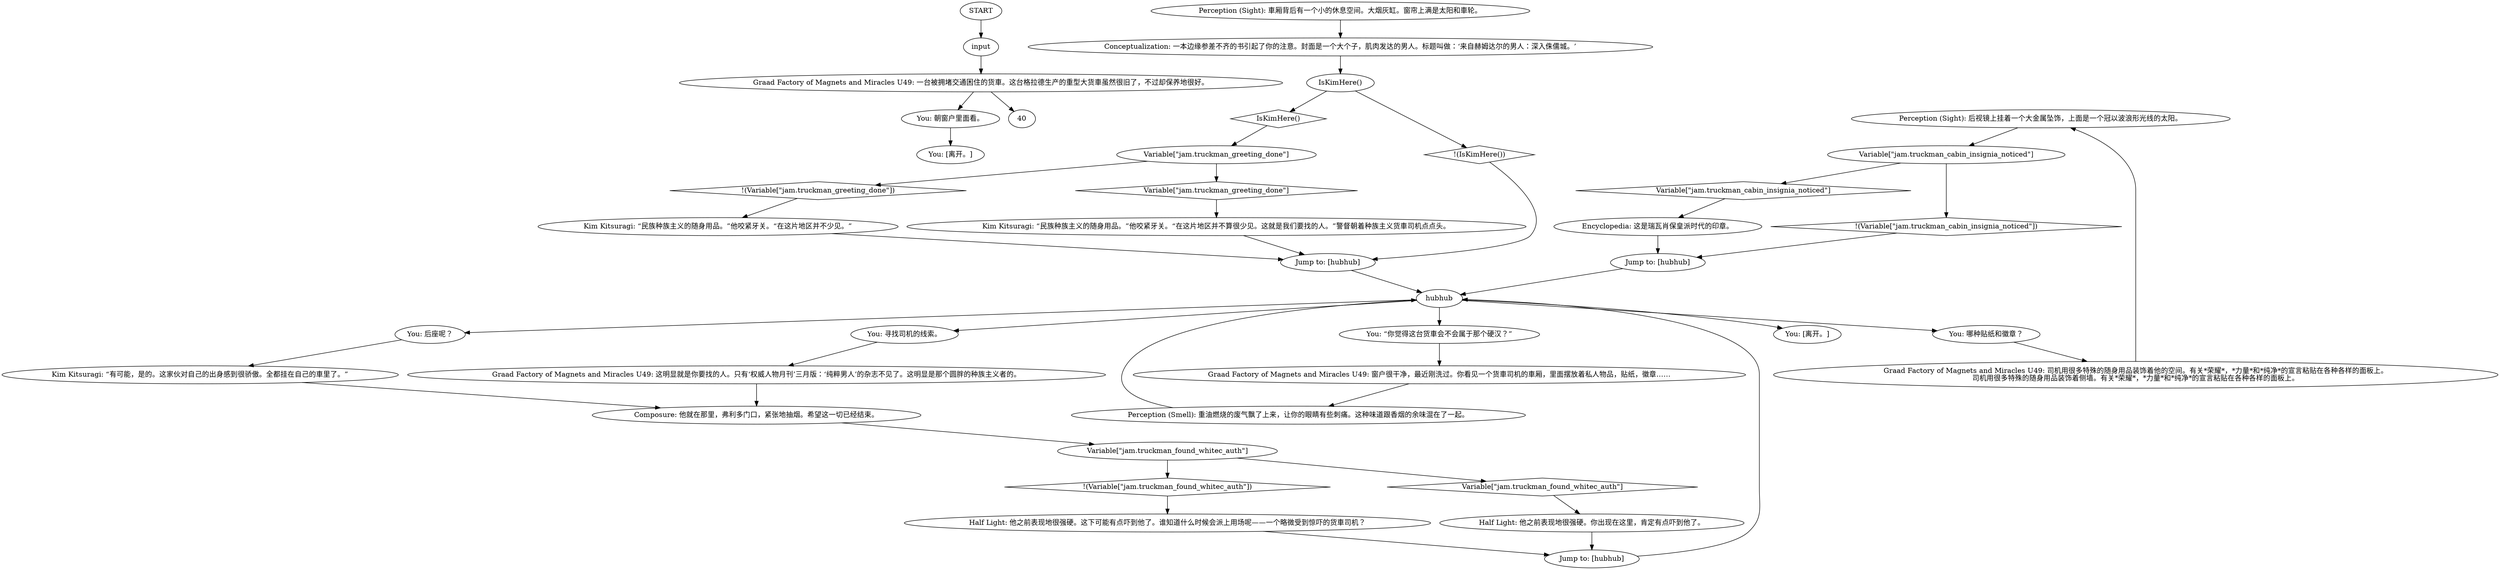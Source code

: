 # JAM / RACIST CABIN
# You can view the racist lorryman's cabin to get a load of his racist paraphernalia.
# ==================================================
digraph G {
	  0 [label="START"];
	  1 [label="input"];
	  2 [label="You: 朝窗户里面看。"];
	  3 [label="Perception (Sight): 后视镜上挂着一个大金属坠饰，上面是一个冠以波浪形光线的太阳。"];
	  4 [label="Variable[\"jam.truckman_found_whitec_auth\"]"];
	  5 [label="Variable[\"jam.truckman_found_whitec_auth\"]", shape=diamond];
	  6 [label="!(Variable[\"jam.truckman_found_whitec_auth\"])", shape=diamond];
	  7 [label="Encyclopedia: 这是瑞瓦肖保皇派时代的印章。"];
	  8 [label="Jump to: [hubhub]"];
	  9 [label="Half Light: 他之前表现地很强硬。你出现在这里，肯定有点吓到他了。"];
	  10 [label="You: [离开。]"];
	  11 [label="Graad Factory of Magnets and Miracles U49: 这明显就是你要找的人。只有‘权威人物月刊’三月版：‘纯粹男人’的杂志不见了。这明显是那个圆胖的种族主义者的。"];
	  12 [label="You: 哪种贴纸和徽章？"];
	  13 [label="Variable[\"jam.truckman_greeting_done\"]"];
	  14 [label="Variable[\"jam.truckman_greeting_done\"]", shape=diamond];
	  15 [label="!(Variable[\"jam.truckman_greeting_done\"])", shape=diamond];
	  16 [label="You: 后座呢？"];
	  17 [label="You: 寻找司机的线索。"];
	  18 [label="hubhub"];
	  19 [label="Graad Factory of Magnets and Miracles U49: 一台被拥堵交通困住的货車。这台格拉德生产的重型大货車虽然很旧了，不过却保养地很好。"];
	  20 [label="Kim Kitsuragi: “民族种族主义的随身用品。”他咬紧牙关。“在这片地区并不少见。”"];
	  21 [label="Kim Kitsuragi: “民族种族主义的随身用品。”他咬紧牙关。“在这片地区并不算很少见。这就是我们要找的人。”警督朝着种族主义货車司机点点头。"];
	  22 [label="Jump to: [hubhub]"];
	  23 [label="Graad Factory of Magnets and Miracles U49: 司机用很多特殊的随身用品装饰着他的空间。有关*荣耀*，*力量*和*纯净*的宣言粘贴在各种各样的面板上。\n司机用很多特殊的随身用品装饰着侧墙。有关*荣耀*，*力量*和*纯净*的宣言粘贴在各种各样的面板上。"];
	  24 [label="Conceptualization: 一本边缘参差不齐的书引起了你的注意。封面是一个大个子，肌肉发达的男人。标题叫做：‘来自赫姆达尔的男人：深入侏儒城。’"];
	  25 [label="Perception (Smell): 重油燃烧的废气飘了上来，让你的眼睛有些刺痛。这种味道跟香烟的余味混在了一起。"];
	  26 [label="Jump to: [hubhub]"];
	  27 [label="IsKimHere()"];
	  28 [label="IsKimHere()", shape=diamond];
	  29 [label="!(IsKimHere())", shape=diamond];
	  30 [label="Half Light: 他之前表现地很强硬。这下可能有点吓到他了。谁知道什么时候会派上用场呢——一个略微受到惊吓的货車司机？"];
	  31 [label="Variable[\"jam.truckman_cabin_insignia_noticed\"]"];
	  32 [label="Variable[\"jam.truckman_cabin_insignia_noticed\"]", shape=diamond];
	  33 [label="!(Variable[\"jam.truckman_cabin_insignia_noticed\"])", shape=diamond];
	  34 [label="You: “你觉得这台货車会不会属于那个硬汉？”"];
	  35 [label="Composure: 他就在那里，弗利多门口，紧张地抽烟。希望这一切已经结束。"];
	  36 [label="Perception (Sight): 車厢背后有一个小的休息空间。大烟灰缸。窗帘上满是太阳和車轮。"];
	  37 [label="Kim Kitsuragi: “有可能，是的。这家伙对自己的出身感到很骄傲。全都挂在自己的車里了。”"];
	  38 [label="Graad Factory of Magnets and Miracles U49: 窗户很干净，最近刚洗过。你看见一个货車司机的車厢，里面摆放着私人物品，贴纸，徽章……"];
	  39 [label="You: [离开。]"];
	  0 -> 1
	  1 -> 19
	  2 -> 39
	  3 -> 31
	  4 -> 5
	  4 -> 6
	  5 -> 9
	  6 -> 30
	  7 -> 8
	  8 -> 18
	  9 -> 22
	  11 -> 35
	  12 -> 23
	  13 -> 14
	  13 -> 15
	  14 -> 21
	  15 -> 20
	  16 -> 37
	  17 -> 11
	  18 -> 34
	  18 -> 10
	  18 -> 12
	  18 -> 16
	  18 -> 17
	  19 -> 40
	  19 -> 2
	  20 -> 26
	  21 -> 26
	  22 -> 18
	  23 -> 3
	  24 -> 27
	  25 -> 18
	  26 -> 18
	  27 -> 28
	  27 -> 29
	  28 -> 13
	  29 -> 26
	  30 -> 22
	  31 -> 32
	  31 -> 33
	  32 -> 7
	  33 -> 8
	  34 -> 38
	  35 -> 4
	  36 -> 24
	  37 -> 35
	  38 -> 25
}


